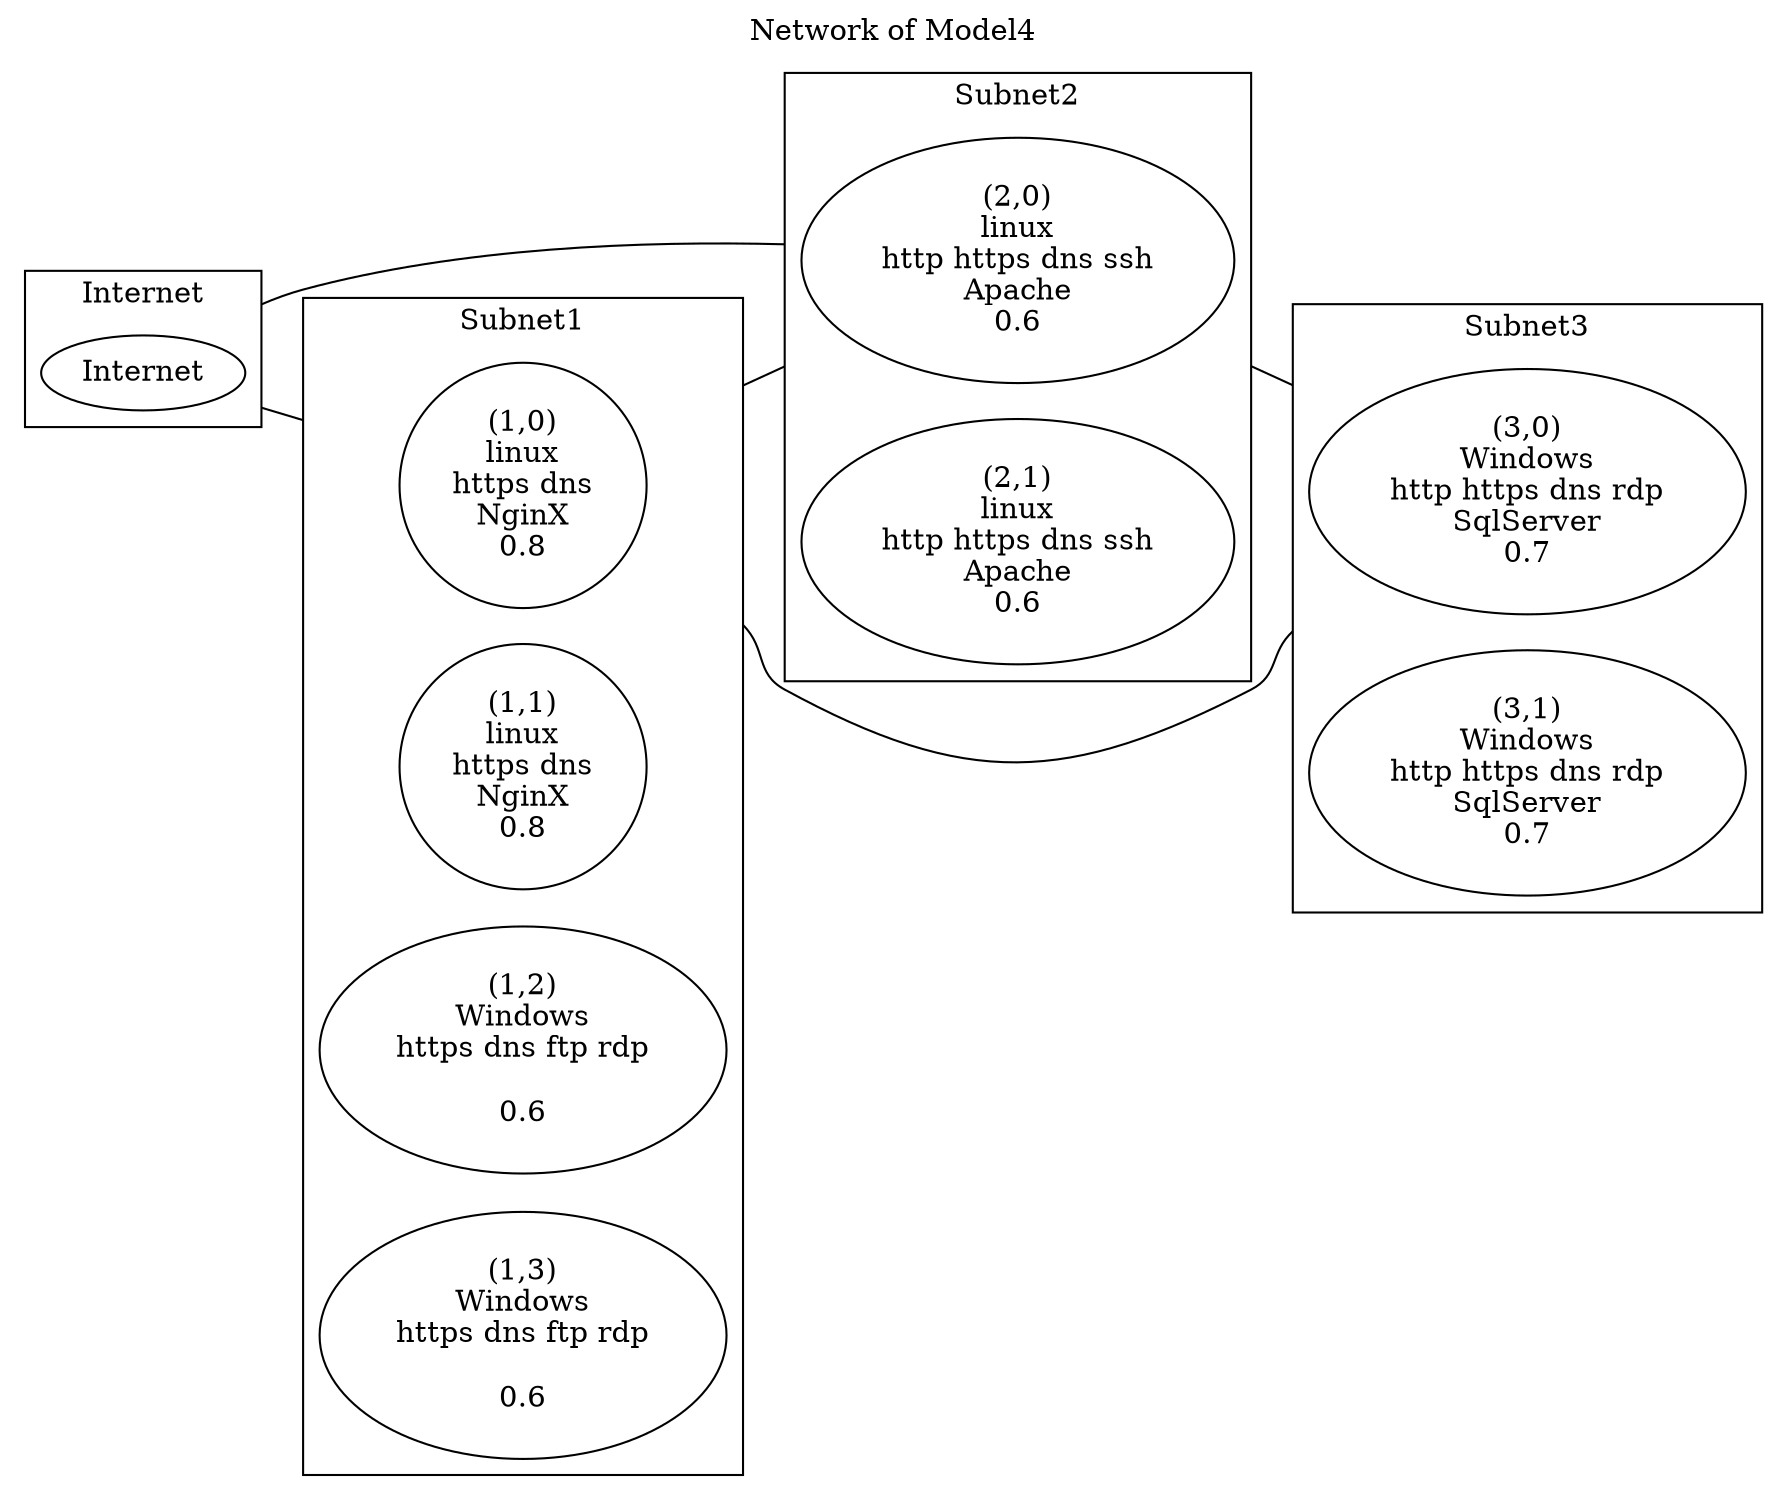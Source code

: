 // Network
graph Network {
	graph [compound=true label="Network of Model4" labelloc=t rankdir=LR]
	subgraph cluster_internet {
		label=Internet
		Internet
	}
	subgraph cluster_subnet1 {
		label=Subnet1
		"(1,0)"
		"(1,1)"
		"(1,2)"
		"(1,3)"
	}
	subgraph cluster_subnet2 {
		label=Subnet2
		"(2,0)"
		"(2,1)"
	}
	subgraph cluster_subnet3 {
		label=Subnet3
		"(3,0)"
		"(3,1)"
	}
	"(1,0)" [label="(1,0)\nlinux\nhttps dns\nNginX\n0.8"]
	"(1,1)" [label="(1,1)\nlinux\nhttps dns\nNginX\n0.8"]
	"(1,2)" [label="(1,2)\nWindows\nhttps dns ftp rdp\n\n0.6"]
	"(1,3)" [label="(1,3)\nWindows\nhttps dns ftp rdp\n\n0.6"]
	"(2,0)" [label="(2,0)\nlinux\nhttp https dns ssh\nApache\n0.6"]
	"(2,1)" [label="(2,1)\nlinux\nhttp https dns ssh\nApache\n0.6"]
	"(3,0)" [label="(3,0)\nWindows\nhttp https dns rdp\nSqlServer\n0.7"]
	"(3,1)" [label="(3,1)\nWindows\nhttp https dns rdp\nSqlServer\n0.7"]
	Internet -- "(1,0)" [lhead=cluster_subnet1 ltail=cluster_internet]
	Internet -- "(2,0)" [lhead=cluster_subnet2 ltail=cluster_internet]
	"(1,0)" -- "(2,0)" [lhead=cluster_subnet2 ltail=cluster_subnet1]
	"(1,0)" -- "(3,0)" [lhead=cluster_subnet3 ltail=cluster_subnet1]
	"(2,0)" -- "(3,0)" [lhead=cluster_subnet3 ltail=cluster_subnet2]
}
